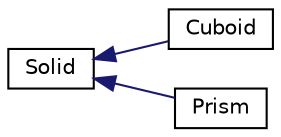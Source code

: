 digraph "Graficzna hierarchia klas"
{
 // LATEX_PDF_SIZE
  edge [fontname="Helvetica",fontsize="10",labelfontname="Helvetica",labelfontsize="10"];
  node [fontname="Helvetica",fontsize="10",shape=record];
  rankdir="LR";
  Node0 [label="Solid",height=0.2,width=0.4,color="black", fillcolor="white", style="filled",URL="$class_solid.html",tooltip=" "];
  Node0 -> Node1 [dir="back",color="midnightblue",fontsize="10",style="solid",fontname="Helvetica"];
  Node1 [label="Cuboid",height=0.2,width=0.4,color="black", fillcolor="white", style="filled",URL="$class_cuboid.html",tooltip=" "];
  Node0 -> Node2 [dir="back",color="midnightblue",fontsize="10",style="solid",fontname="Helvetica"];
  Node2 [label="Prism",height=0.2,width=0.4,color="black", fillcolor="white", style="filled",URL="$class_prism.html",tooltip=" "];
}
